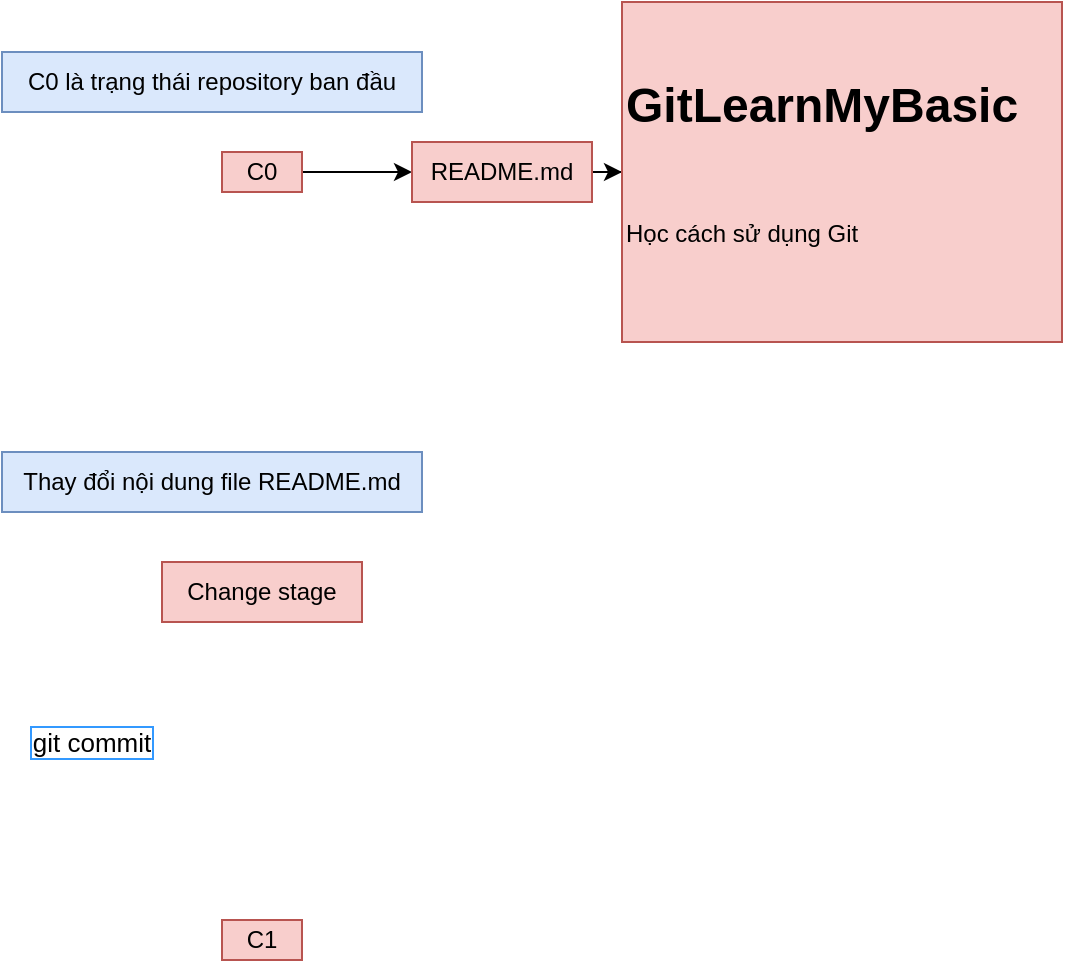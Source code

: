 <mxfile version="21.6.5" type="device" pages="2">
  <diagram id="TwFclFMJ9xaS21A_0iCj" name="Follow">
    <mxGraphModel dx="655" dy="455" grid="1" gridSize="10" guides="1" tooltips="1" connect="1" arrows="1" fold="1" page="1" pageScale="1" pageWidth="827" pageHeight="1169" math="0" shadow="0">
      <root>
        <mxCell id="0" />
        <mxCell id="1" parent="0" visible="0" />
        <mxCell id="0FaFJFfD3TxU9oFDaxpp-3" value="" style="edgeStyle=orthogonalEdgeStyle;rounded=0;orthogonalLoop=1;jettySize=auto;html=1;" edge="1" parent="1" source="2" target="0FaFJFfD3TxU9oFDaxpp-2">
          <mxGeometry relative="1" as="geometry" />
        </mxCell>
        <mxCell id="2" value="C0" style="text;html=1;strokeColor=#b85450;fillColor=#f8cecc;align=center;verticalAlign=middle;whiteSpace=wrap;rounded=0;" parent="1" vertex="1">
          <mxGeometry x="150" y="140" width="40" height="20" as="geometry" />
        </mxCell>
        <mxCell id="0FaFJFfD3TxU9oFDaxpp-5" value="" style="edgeStyle=orthogonalEdgeStyle;rounded=0;orthogonalLoop=1;jettySize=auto;html=1;" edge="1" parent="1" source="0FaFJFfD3TxU9oFDaxpp-2" target="0FaFJFfD3TxU9oFDaxpp-4">
          <mxGeometry relative="1" as="geometry" />
        </mxCell>
        <mxCell id="0FaFJFfD3TxU9oFDaxpp-2" value="README.md" style="text;html=1;strokeColor=#b85450;fillColor=#f8cecc;align=center;verticalAlign=middle;whiteSpace=wrap;rounded=0;" vertex="1" parent="1">
          <mxGeometry x="245" y="135" width="90" height="30" as="geometry" />
        </mxCell>
        <mxCell id="0FaFJFfD3TxU9oFDaxpp-4" value="&#xa;&lt;h1 dir=&quot;auto&quot; tabindex=&quot;-1&quot;&gt;GitLearnMyBasic&lt;/h1&gt;&#xa;&lt;p dir=&quot;auto&quot;&gt;Học cách sử dụng Git&lt;/p&gt;&#xa;&#xa;" style="text;html=1;strokeColor=#b85450;fillColor=#f8cecc;align=left;verticalAlign=middle;whiteSpace=wrap;rounded=0;" vertex="1" parent="1">
          <mxGeometry x="350" y="65" width="220" height="170" as="geometry" />
        </mxCell>
        <mxCell id="0FaFJFfD3TxU9oFDaxpp-13" value="git commit" style="text;html=1;strokeColor=none;fillColor=none;align=center;verticalAlign=middle;whiteSpace=wrap;rounded=0;labelBorderColor=#3399FF;fontSize=13;strokeWidth=1;" vertex="1" parent="1">
          <mxGeometry x="40" y="420" width="90" height="30" as="geometry" />
        </mxCell>
        <mxCell id="0FaFJFfD3TxU9oFDaxpp-17" value="C1" style="text;html=1;strokeColor=#b85450;fillColor=#f8cecc;align=center;verticalAlign=middle;whiteSpace=wrap;rounded=0;" vertex="1" parent="1">
          <mxGeometry x="150" y="524" width="40" height="20" as="geometry" />
        </mxCell>
        <mxCell id="0FaFJFfD3TxU9oFDaxpp-23" value="start" parent="0" />
        <mxCell id="0FaFJFfD3TxU9oFDaxpp-24" value="" style="edgeStyle=orthogonalEdgeStyle;rounded=0;orthogonalLoop=1;jettySize=auto;html=1;" edge="1" parent="0FaFJFfD3TxU9oFDaxpp-23" source="0FaFJFfD3TxU9oFDaxpp-25" target="0FaFJFfD3TxU9oFDaxpp-27">
          <mxGeometry relative="1" as="geometry" />
        </mxCell>
        <mxCell id="0FaFJFfD3TxU9oFDaxpp-25" value="C0" style="text;html=1;strokeColor=#b85450;fillColor=#f8cecc;align=center;verticalAlign=middle;whiteSpace=wrap;rounded=0;" vertex="1" parent="0FaFJFfD3TxU9oFDaxpp-23">
          <mxGeometry x="150" y="140" width="40" height="20" as="geometry" />
        </mxCell>
        <mxCell id="0FaFJFfD3TxU9oFDaxpp-26" value="" style="edgeStyle=orthogonalEdgeStyle;rounded=0;orthogonalLoop=1;jettySize=auto;html=1;" edge="1" parent="0FaFJFfD3TxU9oFDaxpp-23" source="0FaFJFfD3TxU9oFDaxpp-27" target="0FaFJFfD3TxU9oFDaxpp-28">
          <mxGeometry relative="1" as="geometry" />
        </mxCell>
        <mxCell id="0FaFJFfD3TxU9oFDaxpp-27" value="README.md" style="text;html=1;strokeColor=#b85450;fillColor=#f8cecc;align=center;verticalAlign=middle;whiteSpace=wrap;rounded=0;" vertex="1" parent="0FaFJFfD3TxU9oFDaxpp-23">
          <mxGeometry x="245" y="135" width="90" height="30" as="geometry" />
        </mxCell>
        <mxCell id="0FaFJFfD3TxU9oFDaxpp-28" value="&#xa;&lt;h1 dir=&quot;auto&quot; tabindex=&quot;-1&quot;&gt;GitLearnMyBasic&lt;/h1&gt;&#xa;&lt;p dir=&quot;auto&quot;&gt;Học cách sử dụng Git&lt;/p&gt;&#xa;&#xa;" style="text;html=1;strokeColor=#b85450;fillColor=#f8cecc;align=left;verticalAlign=middle;whiteSpace=wrap;rounded=0;" vertex="1" parent="0FaFJFfD3TxU9oFDaxpp-23">
          <mxGeometry x="350" y="65" width="220" height="170" as="geometry" />
        </mxCell>
        <mxCell id="0FaFJFfD3TxU9oFDaxpp-29" value="git commit" style="text;html=1;strokeColor=none;fillColor=none;align=center;verticalAlign=middle;whiteSpace=wrap;rounded=0;labelBorderColor=#3399FF;fontSize=13;strokeWidth=1;" vertex="1" parent="0FaFJFfD3TxU9oFDaxpp-23">
          <mxGeometry x="40" y="420" width="90" height="30" as="geometry" />
        </mxCell>
        <mxCell id="0FaFJFfD3TxU9oFDaxpp-30" value="C1" style="text;html=1;strokeColor=#b85450;fillColor=#f8cecc;align=center;verticalAlign=middle;whiteSpace=wrap;rounded=0;" vertex="1" parent="0FaFJFfD3TxU9oFDaxpp-23">
          <mxGeometry x="150" y="524" width="40" height="20" as="geometry" />
        </mxCell>
        <mxCell id="0FaFJFfD3TxU9oFDaxpp-9" value="Change stage" style="text;html=1;strokeColor=#b85450;fillColor=#f8cecc;align=center;verticalAlign=middle;whiteSpace=wrap;rounded=0;" vertex="1" parent="0FaFJFfD3TxU9oFDaxpp-23">
          <mxGeometry x="120" y="345" width="100" height="30" as="geometry" />
        </mxCell>
        <mxCell id="0FaFJFfD3TxU9oFDaxpp-31" value="C0 là trạng thái repository ban đầu" style="text;html=1;strokeColor=#6c8ebf;fillColor=#dae8fc;align=center;verticalAlign=middle;whiteSpace=wrap;rounded=0;" vertex="1" parent="0FaFJFfD3TxU9oFDaxpp-23">
          <mxGeometry x="40" y="90" width="210" height="30" as="geometry" />
        </mxCell>
        <mxCell id="0FaFJFfD3TxU9oFDaxpp-34" value="Thay đổi nội dung file README.md" style="text;html=1;strokeColor=#6c8ebf;fillColor=#dae8fc;align=center;verticalAlign=middle;whiteSpace=wrap;rounded=0;" vertex="1" parent="0FaFJFfD3TxU9oFDaxpp-23">
          <mxGeometry x="40" y="290" width="210" height="30" as="geometry" />
        </mxCell>
        <mxCell id="0FaFJFfD3TxU9oFDaxpp-7" value="git commit" visible="0" parent="0" />
        <mxCell id="0FaFJFfD3TxU9oFDaxpp-8" value="" style="edgeStyle=orthogonalEdgeStyle;rounded=0;orthogonalLoop=1;jettySize=auto;html=1;" edge="1" parent="0FaFJFfD3TxU9oFDaxpp-7" source="0FaFJFfD3TxU9oFDaxpp-9" target="0FaFJFfD3TxU9oFDaxpp-11">
          <mxGeometry relative="1" as="geometry" />
        </mxCell>
        <mxCell id="0FaFJFfD3TxU9oFDaxpp-18" style="edgeStyle=orthogonalEdgeStyle;rounded=0;orthogonalLoop=1;jettySize=auto;html=1;exitX=0.5;exitY=1;exitDx=0;exitDy=0;entryX=0.5;entryY=0;entryDx=0;entryDy=0;" edge="1" parent="0FaFJFfD3TxU9oFDaxpp-7" source="0FaFJFfD3TxU9oFDaxpp-9" target="0FaFJFfD3TxU9oFDaxpp-17">
          <mxGeometry relative="1" as="geometry" />
        </mxCell>
        <mxCell id="0FaFJFfD3TxU9oFDaxpp-10" value="" style="edgeStyle=orthogonalEdgeStyle;rounded=0;orthogonalLoop=1;jettySize=auto;html=1;entryX=-0.004;entryY=0.028;entryDx=0;entryDy=0;entryPerimeter=0;" edge="1" parent="0FaFJFfD3TxU9oFDaxpp-7" source="0FaFJFfD3TxU9oFDaxpp-11" target="0FaFJFfD3TxU9oFDaxpp-12">
          <mxGeometry relative="1" as="geometry" />
        </mxCell>
        <mxCell id="0FaFJFfD3TxU9oFDaxpp-11" value="README.md" style="text;html=1;strokeColor=#b85450;fillColor=#f8cecc;align=center;verticalAlign=middle;whiteSpace=wrap;rounded=0;" vertex="1" parent="0FaFJFfD3TxU9oFDaxpp-7">
          <mxGeometry x="245" y="345" width="90" height="30" as="geometry" />
        </mxCell>
        <mxCell id="0FaFJFfD3TxU9oFDaxpp-12" value="&#xa;&lt;h1 dir=&quot;auto&quot; tabindex=&quot;-1&quot;&gt;GitLearnMyBasic&lt;/h1&gt;&#xa;&lt;p dir=&quot;auto&quot;&gt;Học cách sử dụng Git&lt;/p&gt;&#xa;&lt;h2 dir=&quot;auto&quot; tabindex=&quot;-1&quot;&gt;&lt;a href=&quot;https://github.com/coibaka/GitLearnMyBasic/tree/main#tạo-commit-git&quot; tabindex=&quot;-1&quot; aria-hidden=&quot;true&quot; class=&quot;anchor&quot; id=&quot;user-content-tạo-commit-git&quot;&gt;&lt;svg aria-hidden=&quot;true&quot; height=&quot;16&quot; width=&quot;16&quot; version=&quot;1.1&quot; viewBox=&quot;0 0 16 16&quot; class=&quot;octicon octicon-link&quot;&gt;&lt;/svg&gt;&lt;/a&gt;&lt;/h2&gt;&lt;h2 dir=&quot;auto&quot; tabindex=&quot;-1&quot;&gt;Tạo commit Git&lt;/h2&gt;&#xa;&lt;p dir=&quot;auto&quot;&gt;Sử dụng lệnh : &lt;code&gt;git commit&lt;/code&gt; để lưu trạng thái thay đổi hiện tại.&lt;/p&gt;&#xa;&lt;div class=&quot;snippet-clipboard-content notranslate position-relative overflow-auto&quot;&gt;&lt;pre class=&quot;notranslate&quot; lang=&quot;git&quot;&gt;&lt;code&gt;git commit&#xa;&lt;/code&gt;&lt;/pre&gt;&lt;/div&gt;&#xa;&#xa;" style="text;html=1;strokeColor=#b85450;fillColor=#f8cecc;align=left;verticalAlign=middle;whiteSpace=wrap;rounded=0;" vertex="1" parent="0FaFJFfD3TxU9oFDaxpp-7">
          <mxGeometry x="360" y="350" width="360" height="380" as="geometry" />
        </mxCell>
        <mxCell id="0FaFJFfD3TxU9oFDaxpp-14" style="edgeStyle=orthogonalEdgeStyle;rounded=0;orthogonalLoop=1;jettySize=auto;html=1;exitX=0.5;exitY=1;exitDx=0;exitDy=0;" edge="1" parent="0FaFJFfD3TxU9oFDaxpp-7" source="0FaFJFfD3TxU9oFDaxpp-4" target="0FaFJFfD3TxU9oFDaxpp-12">
          <mxGeometry relative="1" as="geometry" />
        </mxCell>
        <mxCell id="0FaFJFfD3TxU9oFDaxpp-16" style="edgeStyle=orthogonalEdgeStyle;rounded=0;orthogonalLoop=1;jettySize=auto;html=1;exitX=0.5;exitY=1;exitDx=0;exitDy=0;entryX=0.5;entryY=0;entryDx=0;entryDy=0;" edge="1" parent="0FaFJFfD3TxU9oFDaxpp-7" source="2" target="0FaFJFfD3TxU9oFDaxpp-9">
          <mxGeometry relative="1" as="geometry" />
        </mxCell>
        <mxCell id="0FaFJFfD3TxU9oFDaxpp-20" style="edgeStyle=orthogonalEdgeStyle;rounded=0;orthogonalLoop=1;jettySize=auto;html=1;exitX=1;exitY=0.5;exitDx=0;exitDy=0;entryX=-0.002;entryY=0.483;entryDx=0;entryDy=0;entryPerimeter=0;" edge="1" parent="0FaFJFfD3TxU9oFDaxpp-7" source="0FaFJFfD3TxU9oFDaxpp-17" target="0FaFJFfD3TxU9oFDaxpp-12">
          <mxGeometry relative="1" as="geometry" />
        </mxCell>
      </root>
    </mxGraphModel>
  </diagram>
  <diagram id="K4OjnvBI7X-LpvpeGaA9" name="Trang-2">
    <mxGraphModel dx="655" dy="455" grid="1" gridSize="10" guides="1" tooltips="1" connect="1" arrows="1" fold="1" page="1" pageScale="1" pageWidth="1169" pageHeight="827" math="0" shadow="0">
      <root>
        <mxCell id="0" />
        <mxCell id="1" parent="0" />
      </root>
    </mxGraphModel>
  </diagram>
</mxfile>
